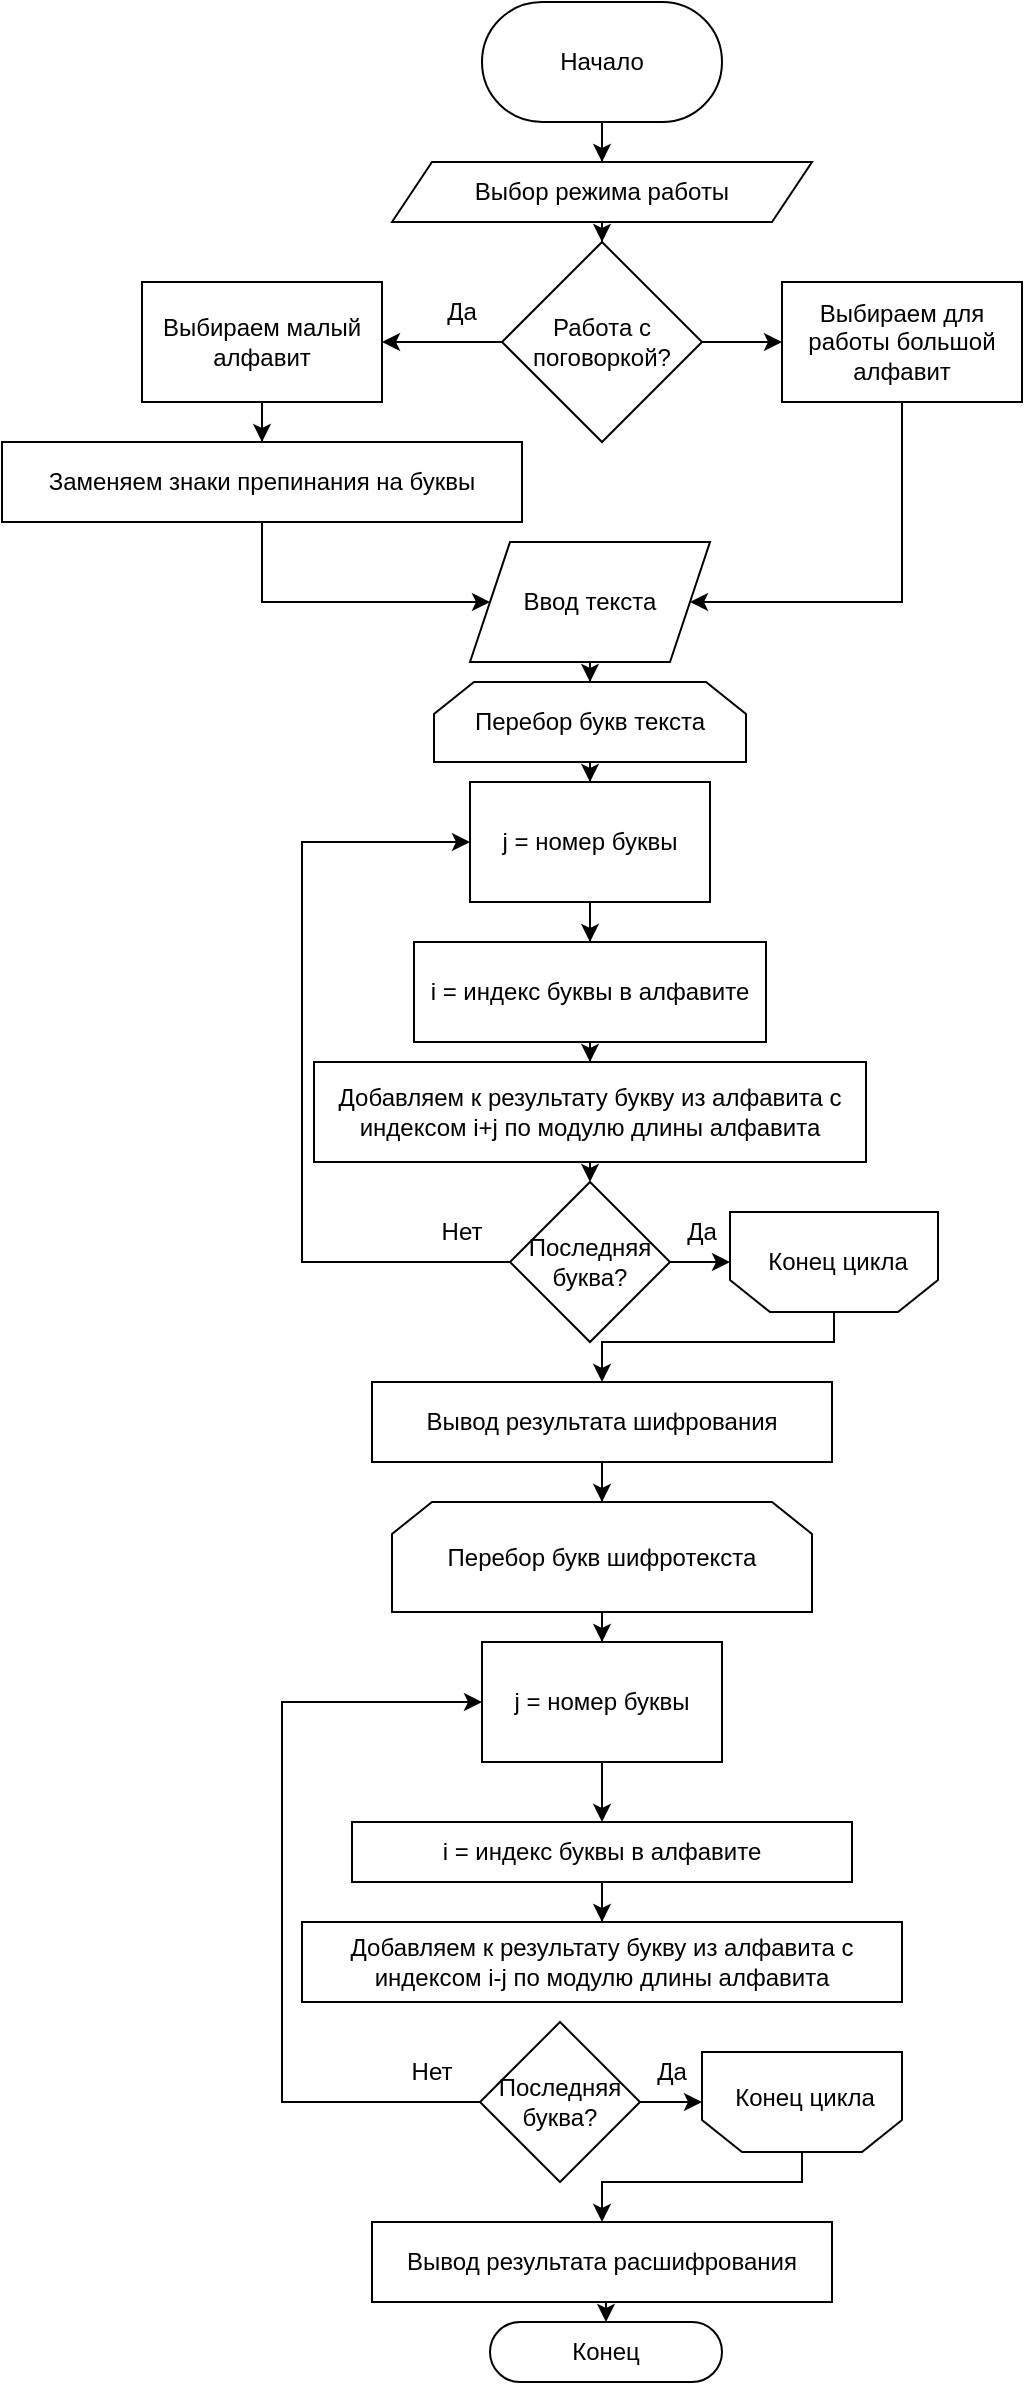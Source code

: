 <mxfile version="24.2.5" type="device">
  <diagram name="Страница — 1" id="pP7do2LLFB6pxm2oox3U">
    <mxGraphModel dx="964" dy="775" grid="1" gridSize="10" guides="1" tooltips="1" connect="1" arrows="1" fold="1" page="1" pageScale="1" pageWidth="827" pageHeight="1169" math="0" shadow="0">
      <root>
        <mxCell id="0" />
        <mxCell id="1" parent="0" />
        <mxCell id="dloyGng8cxCMRY2aCOvy-16" style="edgeStyle=orthogonalEdgeStyle;rounded=0;orthogonalLoop=1;jettySize=auto;html=1;" edge="1" parent="1" source="dloyGng8cxCMRY2aCOvy-1" target="dloyGng8cxCMRY2aCOvy-3">
          <mxGeometry relative="1" as="geometry" />
        </mxCell>
        <mxCell id="dloyGng8cxCMRY2aCOvy-1" value="Начало" style="rounded=1;whiteSpace=wrap;html=1;arcSize=50;" vertex="1" parent="1">
          <mxGeometry x="320" y="10" width="120" height="60" as="geometry" />
        </mxCell>
        <mxCell id="dloyGng8cxCMRY2aCOvy-25" value="" style="edgeStyle=orthogonalEdgeStyle;rounded=0;orthogonalLoop=1;jettySize=auto;html=1;" edge="1" parent="1" source="dloyGng8cxCMRY2aCOvy-2" target="dloyGng8cxCMRY2aCOvy-10">
          <mxGeometry relative="1" as="geometry" />
        </mxCell>
        <mxCell id="dloyGng8cxCMRY2aCOvy-2" value="Ввод текста" style="shape=parallelogram;perimeter=parallelogramPerimeter;whiteSpace=wrap;html=1;fixedSize=1;" vertex="1" parent="1">
          <mxGeometry x="314" y="280" width="120" height="60" as="geometry" />
        </mxCell>
        <mxCell id="dloyGng8cxCMRY2aCOvy-17" value="" style="edgeStyle=orthogonalEdgeStyle;rounded=0;orthogonalLoop=1;jettySize=auto;html=1;" edge="1" parent="1" source="dloyGng8cxCMRY2aCOvy-3" target="dloyGng8cxCMRY2aCOvy-6">
          <mxGeometry relative="1" as="geometry" />
        </mxCell>
        <mxCell id="dloyGng8cxCMRY2aCOvy-3" value="Выбор режима работы" style="shape=parallelogram;perimeter=parallelogramPerimeter;whiteSpace=wrap;html=1;fixedSize=1;" vertex="1" parent="1">
          <mxGeometry x="275" y="90" width="210" height="30" as="geometry" />
        </mxCell>
        <mxCell id="dloyGng8cxCMRY2aCOvy-18" value="" style="edgeStyle=orthogonalEdgeStyle;rounded=0;orthogonalLoop=1;jettySize=auto;html=1;" edge="1" parent="1" source="dloyGng8cxCMRY2aCOvy-6" target="dloyGng8cxCMRY2aCOvy-8">
          <mxGeometry relative="1" as="geometry" />
        </mxCell>
        <mxCell id="dloyGng8cxCMRY2aCOvy-19" value="" style="edgeStyle=orthogonalEdgeStyle;rounded=0;orthogonalLoop=1;jettySize=auto;html=1;" edge="1" parent="1" source="dloyGng8cxCMRY2aCOvy-6" target="dloyGng8cxCMRY2aCOvy-7">
          <mxGeometry relative="1" as="geometry" />
        </mxCell>
        <mxCell id="dloyGng8cxCMRY2aCOvy-6" value="Работа с поговоркой?" style="rhombus;whiteSpace=wrap;html=1;" vertex="1" parent="1">
          <mxGeometry x="330" y="130" width="100" height="100" as="geometry" />
        </mxCell>
        <mxCell id="dloyGng8cxCMRY2aCOvy-24" style="edgeStyle=orthogonalEdgeStyle;rounded=0;orthogonalLoop=1;jettySize=auto;html=1;entryX=1;entryY=0.5;entryDx=0;entryDy=0;" edge="1" parent="1" source="dloyGng8cxCMRY2aCOvy-7" target="dloyGng8cxCMRY2aCOvy-2">
          <mxGeometry relative="1" as="geometry">
            <Array as="points">
              <mxPoint x="530" y="310" />
            </Array>
          </mxGeometry>
        </mxCell>
        <mxCell id="dloyGng8cxCMRY2aCOvy-7" value="Выбираем для работы большой алфавит" style="rounded=0;whiteSpace=wrap;html=1;" vertex="1" parent="1">
          <mxGeometry x="470" y="150" width="120" height="60" as="geometry" />
        </mxCell>
        <mxCell id="dloyGng8cxCMRY2aCOvy-22" value="" style="edgeStyle=orthogonalEdgeStyle;rounded=0;orthogonalLoop=1;jettySize=auto;html=1;" edge="1" parent="1" source="dloyGng8cxCMRY2aCOvy-8" target="dloyGng8cxCMRY2aCOvy-9">
          <mxGeometry relative="1" as="geometry" />
        </mxCell>
        <mxCell id="dloyGng8cxCMRY2aCOvy-8" value="Выбираем малый алфавит" style="rounded=0;whiteSpace=wrap;html=1;" vertex="1" parent="1">
          <mxGeometry x="150" y="150" width="120" height="60" as="geometry" />
        </mxCell>
        <mxCell id="dloyGng8cxCMRY2aCOvy-23" style="edgeStyle=orthogonalEdgeStyle;rounded=0;orthogonalLoop=1;jettySize=auto;html=1;entryX=0;entryY=0.5;entryDx=0;entryDy=0;" edge="1" parent="1" source="dloyGng8cxCMRY2aCOvy-9" target="dloyGng8cxCMRY2aCOvy-2">
          <mxGeometry relative="1" as="geometry">
            <Array as="points">
              <mxPoint x="210" y="310" />
            </Array>
          </mxGeometry>
        </mxCell>
        <mxCell id="dloyGng8cxCMRY2aCOvy-9" value="Заменяем знаки препинания на буквы" style="rounded=0;whiteSpace=wrap;html=1;" vertex="1" parent="1">
          <mxGeometry x="80" y="230" width="260" height="40" as="geometry" />
        </mxCell>
        <mxCell id="dloyGng8cxCMRY2aCOvy-28" style="edgeStyle=orthogonalEdgeStyle;rounded=0;orthogonalLoop=1;jettySize=auto;html=1;" edge="1" parent="1" source="dloyGng8cxCMRY2aCOvy-10" target="dloyGng8cxCMRY2aCOvy-11">
          <mxGeometry relative="1" as="geometry" />
        </mxCell>
        <mxCell id="dloyGng8cxCMRY2aCOvy-10" value="Перебор букв текста" style="shape=loopLimit;whiteSpace=wrap;html=1;" vertex="1" parent="1">
          <mxGeometry x="296" y="350" width="156" height="40" as="geometry" />
        </mxCell>
        <mxCell id="dloyGng8cxCMRY2aCOvy-29" value="" style="edgeStyle=orthogonalEdgeStyle;rounded=0;orthogonalLoop=1;jettySize=auto;html=1;" edge="1" parent="1" source="dloyGng8cxCMRY2aCOvy-11" target="dloyGng8cxCMRY2aCOvy-12">
          <mxGeometry relative="1" as="geometry" />
        </mxCell>
        <mxCell id="dloyGng8cxCMRY2aCOvy-11" value="j = номер буквы" style="rounded=0;whiteSpace=wrap;html=1;" vertex="1" parent="1">
          <mxGeometry x="314" y="400" width="120" height="60" as="geometry" />
        </mxCell>
        <mxCell id="dloyGng8cxCMRY2aCOvy-30" value="" style="edgeStyle=orthogonalEdgeStyle;rounded=0;orthogonalLoop=1;jettySize=auto;html=1;" edge="1" parent="1" source="dloyGng8cxCMRY2aCOvy-12" target="dloyGng8cxCMRY2aCOvy-13">
          <mxGeometry relative="1" as="geometry" />
        </mxCell>
        <mxCell id="dloyGng8cxCMRY2aCOvy-12" value="i = индекс буквы в алфавите" style="rounded=0;whiteSpace=wrap;html=1;" vertex="1" parent="1">
          <mxGeometry x="286" y="480" width="176" height="50" as="geometry" />
        </mxCell>
        <mxCell id="dloyGng8cxCMRY2aCOvy-52" style="edgeStyle=orthogonalEdgeStyle;rounded=0;orthogonalLoop=1;jettySize=auto;html=1;exitX=0.5;exitY=1;exitDx=0;exitDy=0;entryX=0.5;entryY=0;entryDx=0;entryDy=0;" edge="1" parent="1" source="dloyGng8cxCMRY2aCOvy-13" target="dloyGng8cxCMRY2aCOvy-14">
          <mxGeometry relative="1" as="geometry" />
        </mxCell>
        <mxCell id="dloyGng8cxCMRY2aCOvy-13" value="Добавляем к результату букву из алфавита с индексом i+j по модулю длины алфавита" style="rounded=0;whiteSpace=wrap;html=1;" vertex="1" parent="1">
          <mxGeometry x="236" y="540" width="276" height="50" as="geometry" />
        </mxCell>
        <mxCell id="dloyGng8cxCMRY2aCOvy-31" style="edgeStyle=orthogonalEdgeStyle;rounded=0;orthogonalLoop=1;jettySize=auto;html=1;entryX=0;entryY=0.5;entryDx=0;entryDy=0;" edge="1" parent="1" source="dloyGng8cxCMRY2aCOvy-14" target="dloyGng8cxCMRY2aCOvy-11">
          <mxGeometry relative="1" as="geometry">
            <Array as="points">
              <mxPoint x="230" y="640" />
              <mxPoint x="230" y="430" />
            </Array>
          </mxGeometry>
        </mxCell>
        <mxCell id="dloyGng8cxCMRY2aCOvy-32" value="" style="edgeStyle=orthogonalEdgeStyle;rounded=0;orthogonalLoop=1;jettySize=auto;html=1;" edge="1" parent="1" source="dloyGng8cxCMRY2aCOvy-14" target="dloyGng8cxCMRY2aCOvy-15">
          <mxGeometry relative="1" as="geometry" />
        </mxCell>
        <mxCell id="dloyGng8cxCMRY2aCOvy-14" value="Последняя буква?" style="rhombus;whiteSpace=wrap;html=1;" vertex="1" parent="1">
          <mxGeometry x="334" y="600" width="80" height="80" as="geometry" />
        </mxCell>
        <mxCell id="dloyGng8cxCMRY2aCOvy-15" value="" style="shape=loopLimit;whiteSpace=wrap;html=1;rotation=-180;" vertex="1" parent="1">
          <mxGeometry x="444" y="615" width="104" height="50" as="geometry" />
        </mxCell>
        <mxCell id="dloyGng8cxCMRY2aCOvy-20" value="Да" style="text;html=1;align=center;verticalAlign=middle;whiteSpace=wrap;rounded=0;" vertex="1" parent="1">
          <mxGeometry x="280" y="150" width="60" height="30" as="geometry" />
        </mxCell>
        <mxCell id="dloyGng8cxCMRY2aCOvy-21" value="Нет" style="text;html=1;align=center;verticalAlign=middle;whiteSpace=wrap;rounded=0;" vertex="1" parent="1">
          <mxGeometry x="280" y="610" width="60" height="30" as="geometry" />
        </mxCell>
        <mxCell id="dloyGng8cxCMRY2aCOvy-33" value="Да" style="text;html=1;align=center;verticalAlign=middle;whiteSpace=wrap;rounded=0;" vertex="1" parent="1">
          <mxGeometry x="400" y="610" width="60" height="30" as="geometry" />
        </mxCell>
        <mxCell id="dloyGng8cxCMRY2aCOvy-53" style="edgeStyle=orthogonalEdgeStyle;rounded=0;orthogonalLoop=1;jettySize=auto;html=1;exitX=0.5;exitY=0;exitDx=0;exitDy=0;" edge="1" parent="1" source="dloyGng8cxCMRY2aCOvy-15" target="dloyGng8cxCMRY2aCOvy-35">
          <mxGeometry relative="1" as="geometry">
            <mxPoint x="498" y="670" as="sourcePoint" />
            <Array as="points">
              <mxPoint x="496" y="680" />
              <mxPoint x="380" y="680" />
            </Array>
          </mxGeometry>
        </mxCell>
        <mxCell id="dloyGng8cxCMRY2aCOvy-34" value="Конец цикла" style="text;html=1;align=center;verticalAlign=middle;whiteSpace=wrap;rounded=0;" vertex="1" parent="1">
          <mxGeometry x="460" y="625" width="76" height="30" as="geometry" />
        </mxCell>
        <mxCell id="dloyGng8cxCMRY2aCOvy-54" value="" style="edgeStyle=orthogonalEdgeStyle;rounded=0;orthogonalLoop=1;jettySize=auto;html=1;" edge="1" parent="1" source="dloyGng8cxCMRY2aCOvy-35" target="dloyGng8cxCMRY2aCOvy-39">
          <mxGeometry relative="1" as="geometry" />
        </mxCell>
        <mxCell id="dloyGng8cxCMRY2aCOvy-35" value="Вывод результата шифрования" style="rounded=0;whiteSpace=wrap;html=1;" vertex="1" parent="1">
          <mxGeometry x="265" y="700" width="230" height="40" as="geometry" />
        </mxCell>
        <mxCell id="dloyGng8cxCMRY2aCOvy-38" style="edgeStyle=orthogonalEdgeStyle;rounded=0;orthogonalLoop=1;jettySize=auto;html=1;" edge="1" parent="1" source="dloyGng8cxCMRY2aCOvy-39" target="dloyGng8cxCMRY2aCOvy-41">
          <mxGeometry relative="1" as="geometry" />
        </mxCell>
        <mxCell id="dloyGng8cxCMRY2aCOvy-39" value="Перебор букв шифротекста" style="shape=loopLimit;whiteSpace=wrap;html=1;" vertex="1" parent="1">
          <mxGeometry x="275" y="760" width="210" height="55" as="geometry" />
        </mxCell>
        <mxCell id="dloyGng8cxCMRY2aCOvy-40" value="" style="edgeStyle=orthogonalEdgeStyle;rounded=0;orthogonalLoop=1;jettySize=auto;html=1;" edge="1" parent="1" source="dloyGng8cxCMRY2aCOvy-41" target="dloyGng8cxCMRY2aCOvy-43">
          <mxGeometry relative="1" as="geometry" />
        </mxCell>
        <mxCell id="dloyGng8cxCMRY2aCOvy-41" value="j = номер буквы" style="rounded=0;whiteSpace=wrap;html=1;" vertex="1" parent="1">
          <mxGeometry x="320" y="830" width="120" height="60" as="geometry" />
        </mxCell>
        <mxCell id="dloyGng8cxCMRY2aCOvy-42" value="" style="edgeStyle=orthogonalEdgeStyle;rounded=0;orthogonalLoop=1;jettySize=auto;html=1;" edge="1" parent="1" source="dloyGng8cxCMRY2aCOvy-43" target="dloyGng8cxCMRY2aCOvy-44">
          <mxGeometry relative="1" as="geometry" />
        </mxCell>
        <mxCell id="dloyGng8cxCMRY2aCOvy-43" value="i = индекс буквы в алфавите" style="rounded=0;whiteSpace=wrap;html=1;" vertex="1" parent="1">
          <mxGeometry x="255" y="920" width="250" height="30" as="geometry" />
        </mxCell>
        <mxCell id="dloyGng8cxCMRY2aCOvy-44" value="Добавляем к результату букву из алфавита с индексом i-j по модулю длины алфавита" style="rounded=0;whiteSpace=wrap;html=1;" vertex="1" parent="1">
          <mxGeometry x="230" y="970" width="300" height="40" as="geometry" />
        </mxCell>
        <mxCell id="dloyGng8cxCMRY2aCOvy-45" style="edgeStyle=orthogonalEdgeStyle;rounded=0;orthogonalLoop=1;jettySize=auto;html=1;entryX=0;entryY=0.5;entryDx=0;entryDy=0;" edge="1" parent="1" source="dloyGng8cxCMRY2aCOvy-47" target="dloyGng8cxCMRY2aCOvy-41">
          <mxGeometry relative="1" as="geometry">
            <Array as="points">
              <mxPoint x="220" y="1060" />
              <mxPoint x="220" y="860" />
            </Array>
          </mxGeometry>
        </mxCell>
        <mxCell id="dloyGng8cxCMRY2aCOvy-46" value="" style="edgeStyle=orthogonalEdgeStyle;rounded=0;orthogonalLoop=1;jettySize=auto;html=1;" edge="1" parent="1" source="dloyGng8cxCMRY2aCOvy-47" target="dloyGng8cxCMRY2aCOvy-48">
          <mxGeometry relative="1" as="geometry" />
        </mxCell>
        <mxCell id="dloyGng8cxCMRY2aCOvy-47" value="Последняя буква?" style="rhombus;whiteSpace=wrap;html=1;" vertex="1" parent="1">
          <mxGeometry x="319" y="1020" width="80" height="80" as="geometry" />
        </mxCell>
        <mxCell id="dloyGng8cxCMRY2aCOvy-57" style="edgeStyle=orthogonalEdgeStyle;rounded=0;orthogonalLoop=1;jettySize=auto;html=1;" edge="1" parent="1" source="dloyGng8cxCMRY2aCOvy-48" target="dloyGng8cxCMRY2aCOvy-55">
          <mxGeometry relative="1" as="geometry">
            <Array as="points">
              <mxPoint x="480" y="1100" />
              <mxPoint x="380" y="1100" />
            </Array>
          </mxGeometry>
        </mxCell>
        <mxCell id="dloyGng8cxCMRY2aCOvy-48" value="" style="shape=loopLimit;whiteSpace=wrap;html=1;rotation=-180;" vertex="1" parent="1">
          <mxGeometry x="430" y="1035" width="100" height="50" as="geometry" />
        </mxCell>
        <mxCell id="dloyGng8cxCMRY2aCOvy-49" value="Нет" style="text;html=1;align=center;verticalAlign=middle;whiteSpace=wrap;rounded=0;" vertex="1" parent="1">
          <mxGeometry x="265" y="1030" width="60" height="30" as="geometry" />
        </mxCell>
        <mxCell id="dloyGng8cxCMRY2aCOvy-50" value="Да" style="text;html=1;align=center;verticalAlign=middle;whiteSpace=wrap;rounded=0;" vertex="1" parent="1">
          <mxGeometry x="385" y="1030" width="60" height="30" as="geometry" />
        </mxCell>
        <mxCell id="dloyGng8cxCMRY2aCOvy-51" value="Конец цикла" style="text;html=1;align=center;verticalAlign=middle;whiteSpace=wrap;rounded=0;" vertex="1" parent="1">
          <mxGeometry x="441" y="1045" width="81" height="25" as="geometry" />
        </mxCell>
        <mxCell id="dloyGng8cxCMRY2aCOvy-59" style="edgeStyle=orthogonalEdgeStyle;rounded=0;orthogonalLoop=1;jettySize=auto;html=1;exitX=0.5;exitY=1;exitDx=0;exitDy=0;entryX=0.5;entryY=0;entryDx=0;entryDy=0;" edge="1" parent="1" source="dloyGng8cxCMRY2aCOvy-55" target="dloyGng8cxCMRY2aCOvy-58">
          <mxGeometry relative="1" as="geometry" />
        </mxCell>
        <mxCell id="dloyGng8cxCMRY2aCOvy-55" value="Вывод результата расшифрования" style="rounded=0;whiteSpace=wrap;html=1;" vertex="1" parent="1">
          <mxGeometry x="265" y="1120" width="230" height="40" as="geometry" />
        </mxCell>
        <mxCell id="dloyGng8cxCMRY2aCOvy-58" value="Конец" style="rounded=1;whiteSpace=wrap;html=1;arcSize=50;" vertex="1" parent="1">
          <mxGeometry x="324" y="1170" width="116" height="30" as="geometry" />
        </mxCell>
      </root>
    </mxGraphModel>
  </diagram>
</mxfile>
